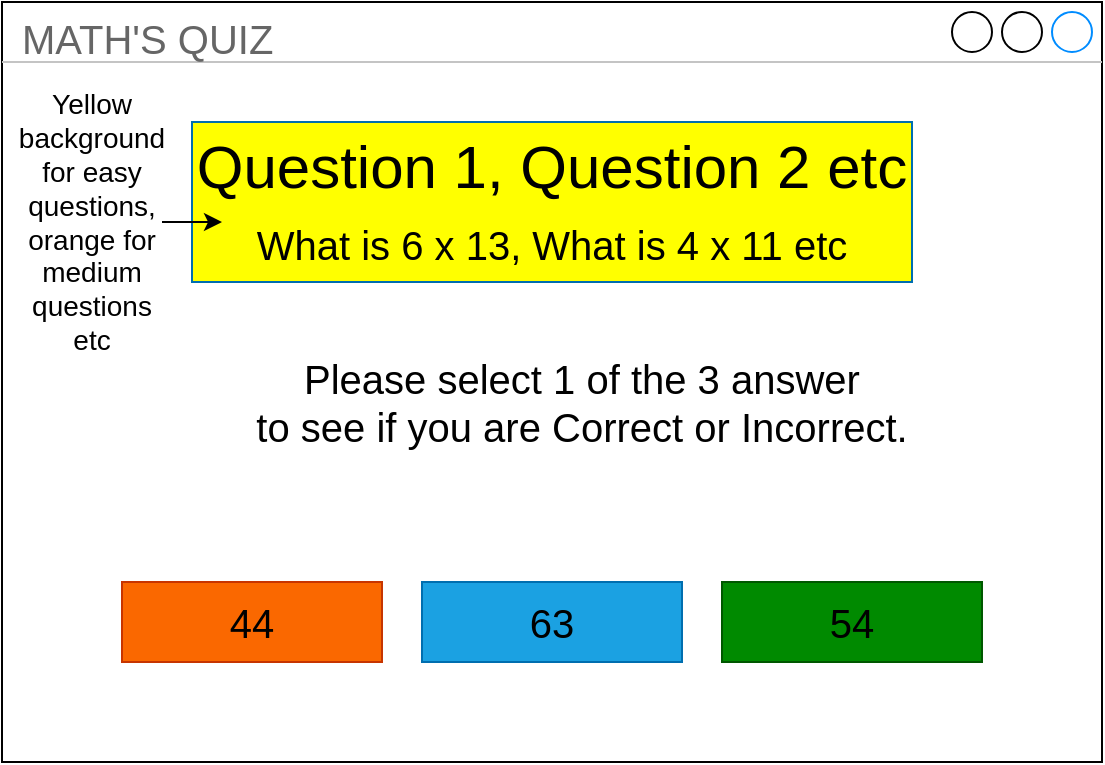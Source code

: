 <mxfile version="13.2.1" type="github">
  <diagram id="ELy54gUj_svtiCcX6ysn" name="Page-1">
    <mxGraphModel dx="1422" dy="794" grid="1" gridSize="10" guides="1" tooltips="1" connect="1" arrows="1" fold="1" page="1" pageScale="1" pageWidth="850" pageHeight="1100" math="0" shadow="0">
      <root>
        <mxCell id="0" />
        <mxCell id="1" parent="0" />
        <mxCell id="383oYUXR2MFuqn5OYpB7-2" value="MATH&#39;S QUIZ" style="strokeWidth=1;shadow=0;dashed=0;align=center;html=1;shape=mxgraph.mockup.containers.window;align=left;verticalAlign=top;spacingLeft=8;strokeColor2=#008cff;strokeColor3=#c4c4c4;fontColor=#666666;mainText=;fontSize=20;labelBackgroundColor=none;" parent="1" vertex="1">
          <mxGeometry x="150" y="220" width="550" height="380" as="geometry" />
        </mxCell>
        <mxCell id="383oYUXR2MFuqn5OYpB7-4" value="Question 1, Question 2 etc&lt;br style=&quot;font-size: 20px&quot;&gt;&lt;span style=&quot;font-size: 20px&quot;&gt;What is 6 x 13, What is 4 x 11 etc&lt;/span&gt;" style="rounded=0;whiteSpace=wrap;html=1;fontSize=30;fillColor=#FFFF00;strokeColor=#006EAF;fontColor=#000000;" parent="1" vertex="1">
          <mxGeometry x="245" y="280" width="360" height="80" as="geometry" />
        </mxCell>
        <mxCell id="383oYUXR2MFuqn5OYpB7-6" value="" style="endArrow=classic;html=1;fontSize=30;fontColor=#000000;" parent="1" edge="1">
          <mxGeometry width="50" height="50" relative="1" as="geometry">
            <mxPoint x="230" y="330" as="sourcePoint" />
            <mxPoint x="260" y="330" as="targetPoint" />
          </mxGeometry>
        </mxCell>
        <mxCell id="383oYUXR2MFuqn5OYpB7-7" value="Yellow background for easy questions, orange for medium questions etc" style="text;html=1;strokeColor=none;fillColor=none;align=center;verticalAlign=middle;whiteSpace=wrap;rounded=0;fontSize=14;fontColor=#000000;" parent="1" vertex="1">
          <mxGeometry x="160" y="270" width="70" height="120" as="geometry" />
        </mxCell>
        <mxCell id="LzvDb45D46EJDG2ZUiZ_-1" value="Please select 1 of the 3 answer&lt;br&gt;to see if you are Correct or Incorrect.&lt;br&gt;" style="text;html=1;strokeColor=none;fillColor=none;align=center;verticalAlign=middle;whiteSpace=wrap;rounded=0;fontSize=20;" vertex="1" parent="1">
          <mxGeometry x="230" y="390" width="420" height="60" as="geometry" />
        </mxCell>
        <mxCell id="LzvDb45D46EJDG2ZUiZ_-3" value="44" style="rounded=0;whiteSpace=wrap;html=1;fontSize=20;fillColor=#fa6800;strokeColor=#C73500;fontColor=#000000;" vertex="1" parent="1">
          <mxGeometry x="210" y="510" width="130" height="40" as="geometry" />
        </mxCell>
        <mxCell id="LzvDb45D46EJDG2ZUiZ_-4" value="63" style="rounded=0;whiteSpace=wrap;html=1;fontSize=20;fillColor=#1ba1e2;strokeColor=#006EAF;fontColor=#000000;" vertex="1" parent="1">
          <mxGeometry x="360" y="510" width="130" height="40" as="geometry" />
        </mxCell>
        <mxCell id="LzvDb45D46EJDG2ZUiZ_-5" value="54" style="rounded=0;whiteSpace=wrap;html=1;fontSize=20;fillColor=#008a00;strokeColor=#005700;fontColor=#000000;" vertex="1" parent="1">
          <mxGeometry x="510" y="510" width="130" height="40" as="geometry" />
        </mxCell>
      </root>
    </mxGraphModel>
  </diagram>
</mxfile>
